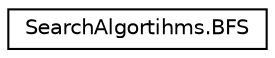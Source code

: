 digraph "Graphical Class Hierarchy"
{
  edge [fontname="Helvetica",fontsize="10",labelfontname="Helvetica",labelfontsize="10"];
  node [fontname="Helvetica",fontsize="10",shape=record];
  rankdir="LR";
  Node1 [label="SearchAlgortihms.BFS",height=0.2,width=0.4,color="black", fillcolor="white", style="filled",URL="$class_search_algortihms_1_1_b_f_s.html"];
}
